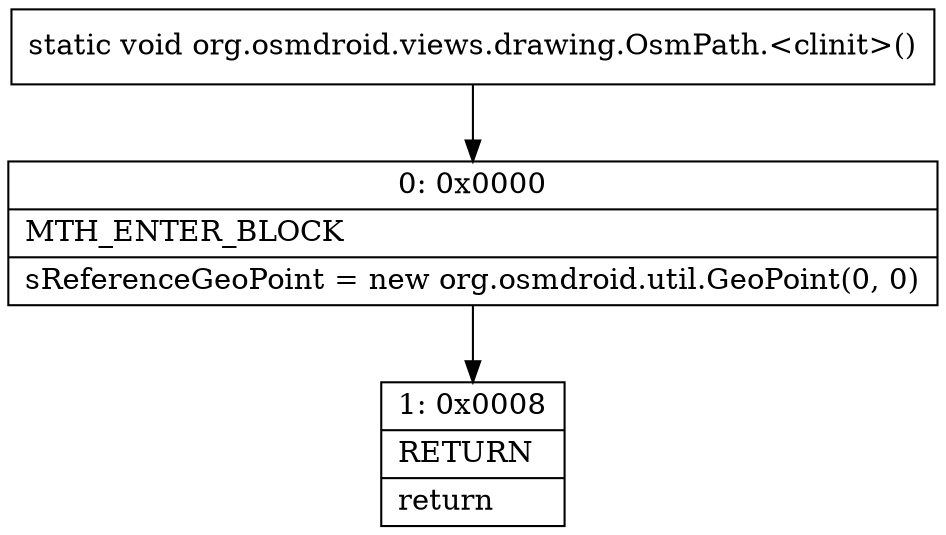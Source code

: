 digraph "CFG fororg.osmdroid.views.drawing.OsmPath.\<clinit\>()V" {
Node_0 [shape=record,label="{0\:\ 0x0000|MTH_ENTER_BLOCK\l|sReferenceGeoPoint = new org.osmdroid.util.GeoPoint(0, 0)\l}"];
Node_1 [shape=record,label="{1\:\ 0x0008|RETURN\l|return\l}"];
MethodNode[shape=record,label="{static void org.osmdroid.views.drawing.OsmPath.\<clinit\>() }"];
MethodNode -> Node_0;
Node_0 -> Node_1;
}

